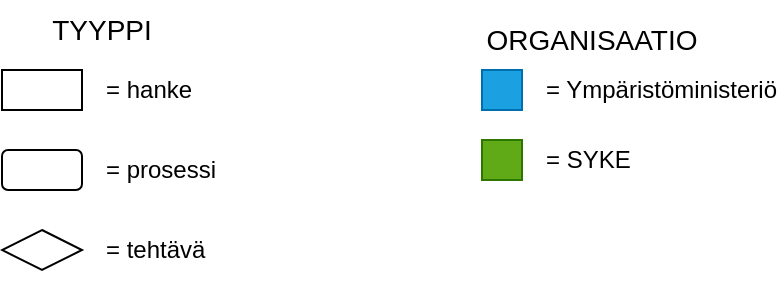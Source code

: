 <mxfile version="20.4.1" type="github">
  <diagram id="beZ-7tQAFX7n_ItVVS6i" name="Sivu-1">
    <mxGraphModel dx="1185" dy="693" grid="1" gridSize="10" guides="1" tooltips="1" connect="1" arrows="1" fold="1" page="1" pageScale="1" pageWidth="827" pageHeight="1169" math="0" shadow="0">
      <root>
        <mxCell id="0" />
        <mxCell id="1" parent="0" />
        <mxCell id="JL1w-D3OX3Rwek_3S_tA-1" value="" style="rounded=0;whiteSpace=wrap;html=1;" vertex="1" parent="1">
          <mxGeometry x="40" y="85" width="40" height="20" as="geometry" />
        </mxCell>
        <mxCell id="JL1w-D3OX3Rwek_3S_tA-2" value="= hanke" style="text;html=1;strokeColor=none;fillColor=none;align=left;verticalAlign=middle;whiteSpace=wrap;rounded=0;" vertex="1" parent="1">
          <mxGeometry x="90" y="80" width="120" height="30" as="geometry" />
        </mxCell>
        <mxCell id="JL1w-D3OX3Rwek_3S_tA-3" value="" style="rounded=1;whiteSpace=wrap;html=1;treeFolding=0;enumerate=0;comic=0;" vertex="1" parent="1">
          <mxGeometry x="40" y="125" width="40" height="20" as="geometry" />
        </mxCell>
        <mxCell id="JL1w-D3OX3Rwek_3S_tA-4" value="= prosessi" style="text;html=1;strokeColor=none;fillColor=none;align=left;verticalAlign=middle;whiteSpace=wrap;rounded=0;" vertex="1" parent="1">
          <mxGeometry x="90" y="120" width="120" height="30" as="geometry" />
        </mxCell>
        <mxCell id="JL1w-D3OX3Rwek_3S_tA-5" value="" style="rhombus;whiteSpace=wrap;html=1;comic=0;" vertex="1" parent="1">
          <mxGeometry x="40" y="165" width="40" height="20" as="geometry" />
        </mxCell>
        <mxCell id="JL1w-D3OX3Rwek_3S_tA-6" value="= tehtävä" style="text;html=1;strokeColor=none;fillColor=none;align=left;verticalAlign=middle;whiteSpace=wrap;rounded=0;" vertex="1" parent="1">
          <mxGeometry x="90" y="160" width="120" height="30" as="geometry" />
        </mxCell>
        <mxCell id="JL1w-D3OX3Rwek_3S_tA-7" value="" style="rounded=0;whiteSpace=wrap;html=1;fillColor=#1ba1e2;fontColor=#ffffff;strokeColor=#006EAF;" vertex="1" parent="1">
          <mxGeometry x="280" y="85" width="20" height="20" as="geometry" />
        </mxCell>
        <mxCell id="JL1w-D3OX3Rwek_3S_tA-8" value="&lt;font style=&quot;font-size: 14px;&quot;&gt;TYYPPI&lt;/font&gt;" style="text;html=1;strokeColor=none;fillColor=none;align=center;verticalAlign=middle;whiteSpace=wrap;rounded=0;" vertex="1" parent="1">
          <mxGeometry x="60" y="50" width="60" height="30" as="geometry" />
        </mxCell>
        <mxCell id="JL1w-D3OX3Rwek_3S_tA-9" value="&lt;font style=&quot;font-size: 14px;&quot;&gt;ORGANISAATIO&lt;/font&gt;" style="text;html=1;strokeColor=none;fillColor=none;align=center;verticalAlign=middle;whiteSpace=wrap;rounded=0;" vertex="1" parent="1">
          <mxGeometry x="280" y="55" width="110" height="30" as="geometry" />
        </mxCell>
        <mxCell id="JL1w-D3OX3Rwek_3S_tA-10" value="= Ympäristöministeriö" style="text;html=1;strokeColor=none;fillColor=none;align=left;verticalAlign=middle;whiteSpace=wrap;rounded=0;" vertex="1" parent="1">
          <mxGeometry x="310" y="80" width="120" height="30" as="geometry" />
        </mxCell>
        <mxCell id="JL1w-D3OX3Rwek_3S_tA-11" value="" style="rounded=0;whiteSpace=wrap;html=1;fillColor=#60a917;fontColor=#ffffff;strokeColor=#2D7600;" vertex="1" parent="1">
          <mxGeometry x="280" y="120" width="20" height="20" as="geometry" />
        </mxCell>
        <mxCell id="JL1w-D3OX3Rwek_3S_tA-12" value="= SYKE" style="text;html=1;strokeColor=none;fillColor=none;align=left;verticalAlign=middle;whiteSpace=wrap;rounded=0;" vertex="1" parent="1">
          <mxGeometry x="310" y="115" width="120" height="30" as="geometry" />
        </mxCell>
      </root>
    </mxGraphModel>
  </diagram>
</mxfile>
